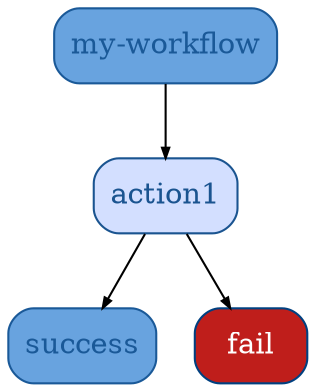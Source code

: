 digraph G {
  1 [ label="my-workflow" fillcolor="#68A3DF" shape="box" color="#1A5998" fontcolor="#1A5998" style="rounded,filled" ];
  2 [ label="action1" fillcolor="#D3DFFF" shape="box" color="#1A5490" fontcolor="#1A5490" style="rounded,filled" ];
  3 [ label="success" fillcolor="#68A3DF" shape="box" color="#1A5998" fontcolor="#1A5998" style="rounded,filled" ];
  4 [ label="fail" fillcolor="#BF1E1B" shape="box" color="#004080" fontcolor="#FFFFFF" style="rounded,filled" ];
  1 -> 2 [ arrowsize="0.5" ];
  2 -> 3 [ arrowsize="0.5" ];
  2 -> 4 [ arrowsize="0.5" ];
}

